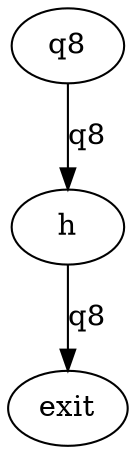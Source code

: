 digraph  {
h_196 [label=h, line=100, order=73];
q8_exit_197 [label=exit, order=8268];
q8 [label=q8, order=0];
h_196 -> q8_exit_197  [key=0, label=q8];
q8 -> h_196  [key=0, label=q8];
}
